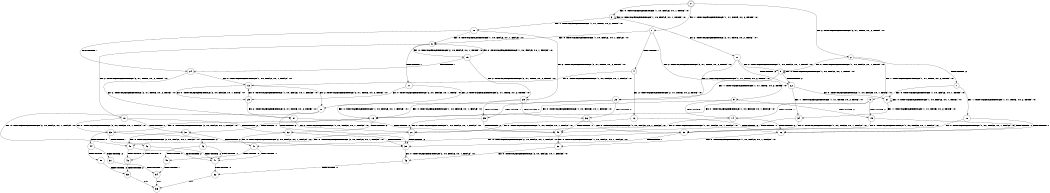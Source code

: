 digraph BCG {
size = "7, 10.5";
center = TRUE;
node [shape = circle];
0 [peripheries = 2];
0 -> 1 [label = "EX !1 !ATOMIC_EXCH_BRANCH (1, +1, TRUE, +0, 2, TRUE) !:0:"];
0 -> 2 [label = "EX !2 !ATOMIC_EXCH_BRANCH (2, +1, TRUE, +0, 2, TRUE) !:0:"];
0 -> 3 [label = "EX !0 !ATOMIC_EXCH_BRANCH (1, +0, FALSE, +0, 1, TRUE) !:0:"];
1 -> 4 [label = "TERMINATE !1"];
1 -> 5 [label = "EX !2 !ATOMIC_EXCH_BRANCH (2, +1, TRUE, +0, 2, TRUE) !:0:"];
1 -> 6 [label = "EX !0 !ATOMIC_EXCH_BRANCH (1, +0, FALSE, +0, 1, FALSE) !:0:"];
2 -> 7 [label = "TERMINATE !2"];
2 -> 8 [label = "EX !1 !ATOMIC_EXCH_BRANCH (1, +1, TRUE, +0, 2, TRUE) !:0:"];
2 -> 9 [label = "EX !0 !ATOMIC_EXCH_BRANCH (1, +0, FALSE, +0, 1, TRUE) !:0:"];
3 -> 10 [label = "EX !1 !ATOMIC_EXCH_BRANCH (1, +1, TRUE, +0, 2, TRUE) !:0:"];
3 -> 11 [label = "EX !2 !ATOMIC_EXCH_BRANCH (2, +1, TRUE, +0, 2, TRUE) !:0:"];
3 -> 3 [label = "EX !0 !ATOMIC_EXCH_BRANCH (1, +0, FALSE, +0, 1, TRUE) !:0:"];
4 -> 12 [label = "EX !2 !ATOMIC_EXCH_BRANCH (2, +1, TRUE, +0, 2, TRUE) !:0:"];
4 -> 13 [label = "EX !0 !ATOMIC_EXCH_BRANCH (1, +0, FALSE, +0, 1, FALSE) !:0:"];
5 -> 14 [label = "TERMINATE !1"];
5 -> 15 [label = "TERMINATE !2"];
5 -> 16 [label = "EX !0 !ATOMIC_EXCH_BRANCH (1, +0, FALSE, +0, 1, FALSE) !:0:"];
6 -> 17 [label = "TERMINATE !1"];
6 -> 18 [label = "EX !2 !ATOMIC_EXCH_BRANCH (2, +1, TRUE, +0, 2, TRUE) !:0:"];
6 -> 19 [label = "EX !0 !ATOMIC_EXCH_BRANCH (2, +0, FALSE, +0, 1, TRUE) !:0:"];
7 -> 20 [label = "EX !1 !ATOMIC_EXCH_BRANCH (1, +1, TRUE, +0, 2, TRUE) !:0:"];
7 -> 21 [label = "EX !0 !ATOMIC_EXCH_BRANCH (1, +0, FALSE, +0, 1, TRUE) !:0:"];
8 -> 14 [label = "TERMINATE !1"];
8 -> 15 [label = "TERMINATE !2"];
8 -> 16 [label = "EX !0 !ATOMIC_EXCH_BRANCH (1, +0, FALSE, +0, 1, FALSE) !:0:"];
9 -> 22 [label = "TERMINATE !2"];
9 -> 23 [label = "EX !1 !ATOMIC_EXCH_BRANCH (1, +1, TRUE, +0, 2, TRUE) !:0:"];
9 -> 9 [label = "EX !0 !ATOMIC_EXCH_BRANCH (1, +0, FALSE, +0, 1, TRUE) !:0:"];
10 -> 24 [label = "TERMINATE !1"];
10 -> 25 [label = "EX !2 !ATOMIC_EXCH_BRANCH (2, +1, TRUE, +0, 2, TRUE) !:0:"];
10 -> 6 [label = "EX !0 !ATOMIC_EXCH_BRANCH (1, +0, FALSE, +0, 1, FALSE) !:0:"];
11 -> 22 [label = "TERMINATE !2"];
11 -> 23 [label = "EX !1 !ATOMIC_EXCH_BRANCH (1, +1, TRUE, +0, 2, TRUE) !:0:"];
11 -> 9 [label = "EX !0 !ATOMIC_EXCH_BRANCH (1, +0, FALSE, +0, 1, TRUE) !:0:"];
12 -> 26 [label = "TERMINATE !2"];
12 -> 27 [label = "EX !0 !ATOMIC_EXCH_BRANCH (1, +0, FALSE, +0, 1, FALSE) !:0:"];
13 -> 28 [label = "EX !2 !ATOMIC_EXCH_BRANCH (2, +1, TRUE, +0, 2, TRUE) !:0:"];
13 -> 29 [label = "EX !0 !ATOMIC_EXCH_BRANCH (2, +0, FALSE, +0, 1, TRUE) !:0:"];
14 -> 26 [label = "TERMINATE !2"];
14 -> 27 [label = "EX !0 !ATOMIC_EXCH_BRANCH (1, +0, FALSE, +0, 1, FALSE) !:0:"];
15 -> 26 [label = "TERMINATE !1"];
15 -> 30 [label = "EX !0 !ATOMIC_EXCH_BRANCH (1, +0, FALSE, +0, 1, FALSE) !:0:"];
16 -> 31 [label = "TERMINATE !1"];
16 -> 32 [label = "TERMINATE !2"];
16 -> 33 [label = "EX !0 !ATOMIC_EXCH_BRANCH (2, +0, FALSE, +0, 1, FALSE) !:0:"];
17 -> 28 [label = "EX !2 !ATOMIC_EXCH_BRANCH (2, +1, TRUE, +0, 2, TRUE) !:0:"];
17 -> 29 [label = "EX !0 !ATOMIC_EXCH_BRANCH (2, +0, FALSE, +0, 1, TRUE) !:0:"];
18 -> 31 [label = "TERMINATE !1"];
18 -> 32 [label = "TERMINATE !2"];
18 -> 33 [label = "EX !0 !ATOMIC_EXCH_BRANCH (2, +0, FALSE, +0, 1, FALSE) !:0:"];
19 -> 24 [label = "TERMINATE !1"];
19 -> 25 [label = "EX !2 !ATOMIC_EXCH_BRANCH (2, +1, TRUE, +0, 2, TRUE) !:0:"];
19 -> 6 [label = "EX !0 !ATOMIC_EXCH_BRANCH (1, +0, FALSE, +0, 1, FALSE) !:0:"];
20 -> 26 [label = "TERMINATE !1"];
20 -> 30 [label = "EX !0 !ATOMIC_EXCH_BRANCH (1, +0, FALSE, +0, 1, FALSE) !:0:"];
21 -> 34 [label = "EX !1 !ATOMIC_EXCH_BRANCH (1, +1, TRUE, +0, 2, TRUE) !:0:"];
21 -> 21 [label = "EX !0 !ATOMIC_EXCH_BRANCH (1, +0, FALSE, +0, 1, TRUE) !:0:"];
22 -> 34 [label = "EX !1 !ATOMIC_EXCH_BRANCH (1, +1, TRUE, +0, 2, TRUE) !:0:"];
22 -> 21 [label = "EX !0 !ATOMIC_EXCH_BRANCH (1, +0, FALSE, +0, 1, TRUE) !:0:"];
23 -> 35 [label = "TERMINATE !1"];
23 -> 36 [label = "TERMINATE !2"];
23 -> 16 [label = "EX !0 !ATOMIC_EXCH_BRANCH (1, +0, FALSE, +0, 1, FALSE) !:0:"];
24 -> 37 [label = "EX !2 !ATOMIC_EXCH_BRANCH (2, +1, TRUE, +0, 2, TRUE) !:0:"];
24 -> 13 [label = "EX !0 !ATOMIC_EXCH_BRANCH (1, +0, FALSE, +0, 1, FALSE) !:0:"];
25 -> 35 [label = "TERMINATE !1"];
25 -> 36 [label = "TERMINATE !2"];
25 -> 16 [label = "EX !0 !ATOMIC_EXCH_BRANCH (1, +0, FALSE, +0, 1, FALSE) !:0:"];
26 -> 38 [label = "EX !0 !ATOMIC_EXCH_BRANCH (1, +0, FALSE, +0, 1, FALSE) !:0:"];
27 -> 39 [label = "TERMINATE !2"];
27 -> 40 [label = "EX !0 !ATOMIC_EXCH_BRANCH (2, +0, FALSE, +0, 1, FALSE) !:0:"];
28 -> 39 [label = "TERMINATE !2"];
28 -> 40 [label = "EX !0 !ATOMIC_EXCH_BRANCH (2, +0, FALSE, +0, 1, FALSE) !:0:"];
29 -> 37 [label = "EX !2 !ATOMIC_EXCH_BRANCH (2, +1, TRUE, +0, 2, TRUE) !:0:"];
29 -> 13 [label = "EX !0 !ATOMIC_EXCH_BRANCH (1, +0, FALSE, +0, 1, FALSE) !:0:"];
30 -> 39 [label = "TERMINATE !1"];
30 -> 41 [label = "EX !0 !ATOMIC_EXCH_BRANCH (2, +0, FALSE, +0, 1, FALSE) !:0:"];
31 -> 39 [label = "TERMINATE !2"];
31 -> 40 [label = "EX !0 !ATOMIC_EXCH_BRANCH (2, +0, FALSE, +0, 1, FALSE) !:0:"];
32 -> 39 [label = "TERMINATE !1"];
32 -> 41 [label = "EX !0 !ATOMIC_EXCH_BRANCH (2, +0, FALSE, +0, 1, FALSE) !:0:"];
33 -> 42 [label = "TERMINATE !1"];
33 -> 43 [label = "TERMINATE !2"];
33 -> 44 [label = "TERMINATE !0"];
34 -> 45 [label = "TERMINATE !1"];
34 -> 30 [label = "EX !0 !ATOMIC_EXCH_BRANCH (1, +0, FALSE, +0, 1, FALSE) !:0:"];
35 -> 45 [label = "TERMINATE !2"];
35 -> 27 [label = "EX !0 !ATOMIC_EXCH_BRANCH (1, +0, FALSE, +0, 1, FALSE) !:0:"];
36 -> 45 [label = "TERMINATE !1"];
36 -> 30 [label = "EX !0 !ATOMIC_EXCH_BRANCH (1, +0, FALSE, +0, 1, FALSE) !:0:"];
37 -> 45 [label = "TERMINATE !2"];
37 -> 27 [label = "EX !0 !ATOMIC_EXCH_BRANCH (1, +0, FALSE, +0, 1, FALSE) !:0:"];
38 -> 46 [label = "EX !0 !ATOMIC_EXCH_BRANCH (2, +0, FALSE, +0, 1, FALSE) !:0:"];
39 -> 46 [label = "EX !0 !ATOMIC_EXCH_BRANCH (2, +0, FALSE, +0, 1, FALSE) !:0:"];
40 -> 47 [label = "TERMINATE !2"];
40 -> 48 [label = "TERMINATE !0"];
41 -> 47 [label = "TERMINATE !1"];
41 -> 49 [label = "TERMINATE !0"];
42 -> 47 [label = "TERMINATE !2"];
42 -> 48 [label = "TERMINATE !0"];
43 -> 47 [label = "TERMINATE !1"];
43 -> 49 [label = "TERMINATE !0"];
44 -> 50 [label = "TERMINATE !1"];
44 -> 51 [label = "TERMINATE !2"];
45 -> 38 [label = "EX !0 !ATOMIC_EXCH_BRANCH (1, +0, FALSE, +0, 1, FALSE) !:0:"];
46 -> 52 [label = "TERMINATE !0"];
47 -> 52 [label = "TERMINATE !0"];
48 -> 53 [label = "TERMINATE !2"];
49 -> 54 [label = "TERMINATE !1"];
50 -> 53 [label = "TERMINATE !2"];
51 -> 54 [label = "TERMINATE !1"];
52 -> 55 [label = "exit"];
53 -> 55 [label = "exit"];
54 -> 55 [label = "exit"];
}
